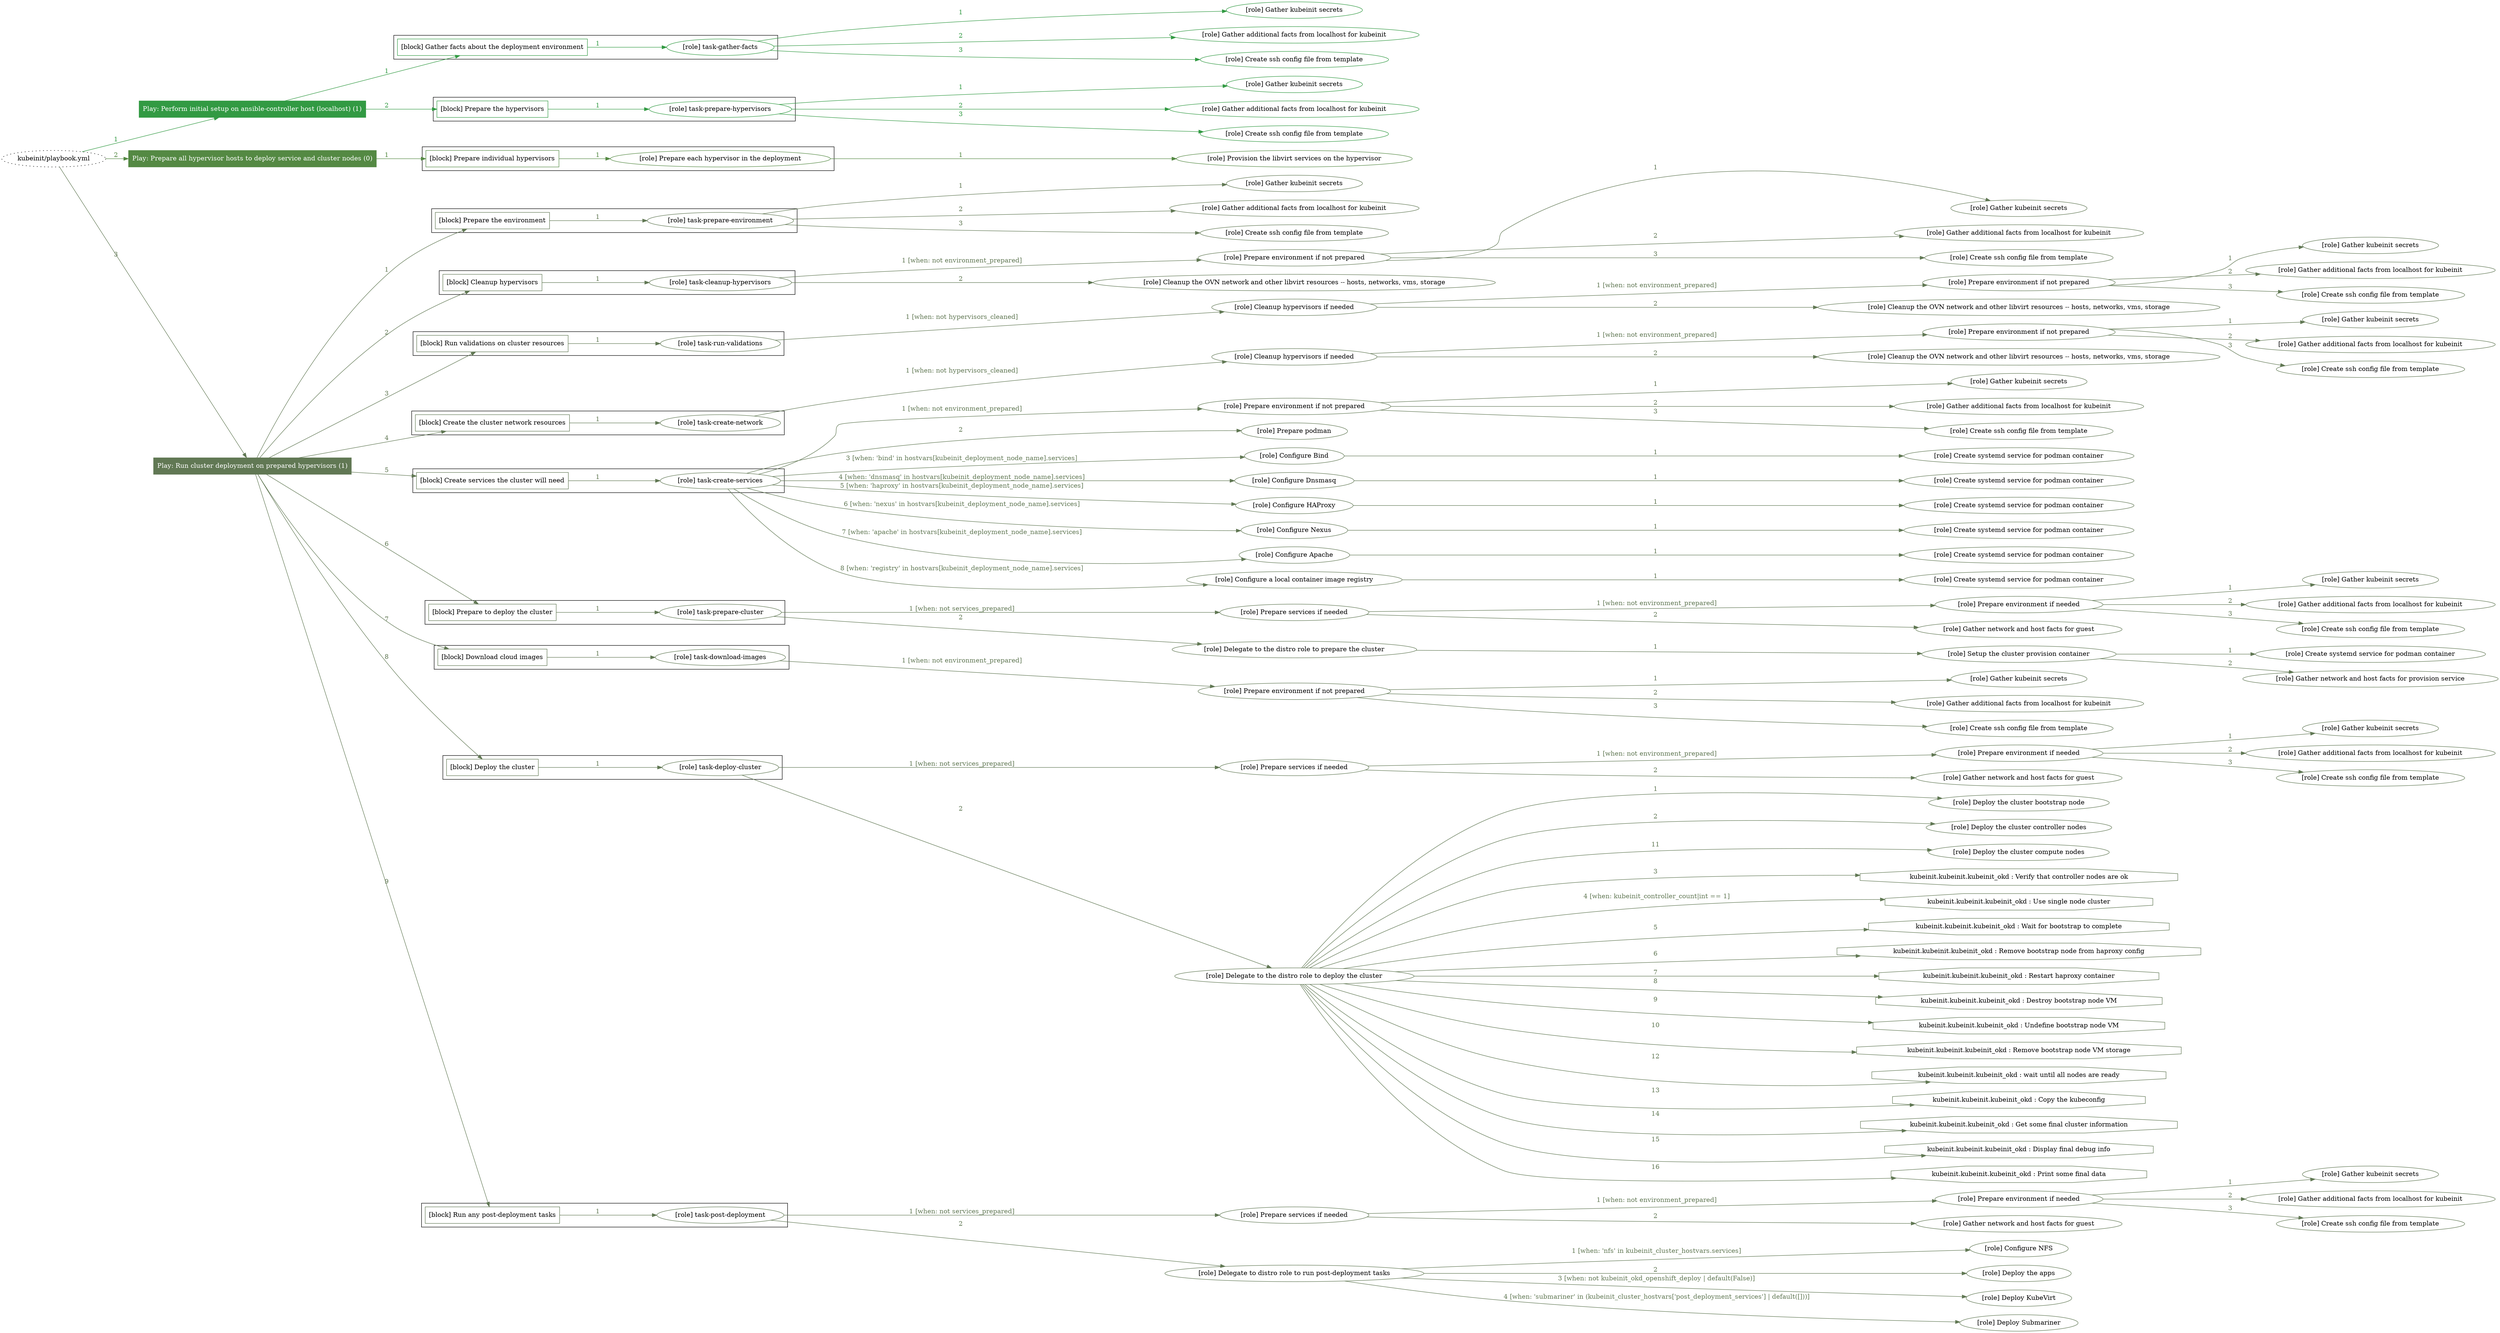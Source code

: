digraph {
	graph [concentrate=true ordering=in rankdir=LR ratio=fill]
	edge [esep=5 sep=10]
	"kubeinit/playbook.yml" [URL="/home/runner/work/kubeinit/kubeinit/kubeinit/playbook.yml" id=playbook_1ee41a30 style=dotted]
	play_09ffff6b [label="Play: Perform initial setup on ansible-controller host (localhost) (1)" URL="/home/runner/work/kubeinit/kubeinit/kubeinit/playbook.yml" color="#329a43" fontcolor="#ffffff" id=play_09ffff6b shape=box style=filled tooltip=localhost]
	"kubeinit/playbook.yml" -> play_09ffff6b [label="1 " color="#329a43" fontcolor="#329a43" id=edge_c65e5e56 labeltooltip="1 " tooltip="1 "]
	subgraph "Gather kubeinit secrets" {
		role_b98dea59 [label="[role] Gather kubeinit secrets" URL="/home/runner/.ansible/collections/ansible_collections/kubeinit/kubeinit/roles/kubeinit_prepare/tasks/gather_kubeinit_facts.yml" color="#329a43" id=role_b98dea59 tooltip="Gather kubeinit secrets"]
	}
	subgraph "Gather additional facts from localhost for kubeinit" {
		role_6eb9ef39 [label="[role] Gather additional facts from localhost for kubeinit" URL="/home/runner/.ansible/collections/ansible_collections/kubeinit/kubeinit/roles/kubeinit_prepare/tasks/gather_kubeinit_facts.yml" color="#329a43" id=role_6eb9ef39 tooltip="Gather additional facts from localhost for kubeinit"]
	}
	subgraph "Create ssh config file from template" {
		role_2e386a4d [label="[role] Create ssh config file from template" URL="/home/runner/.ansible/collections/ansible_collections/kubeinit/kubeinit/roles/kubeinit_prepare/tasks/gather_kubeinit_facts.yml" color="#329a43" id=role_2e386a4d tooltip="Create ssh config file from template"]
	}
	subgraph "task-gather-facts" {
		role_94c420d4 [label="[role] task-gather-facts" URL="/home/runner/work/kubeinit/kubeinit/kubeinit/playbook.yml" color="#329a43" id=role_94c420d4 tooltip="task-gather-facts"]
		role_94c420d4 -> role_b98dea59 [label="1 " color="#329a43" fontcolor="#329a43" id=edge_fa8476f7 labeltooltip="1 " tooltip="1 "]
		role_94c420d4 -> role_6eb9ef39 [label="2 " color="#329a43" fontcolor="#329a43" id=edge_d886b658 labeltooltip="2 " tooltip="2 "]
		role_94c420d4 -> role_2e386a4d [label="3 " color="#329a43" fontcolor="#329a43" id=edge_b6933013 labeltooltip="3 " tooltip="3 "]
	}
	subgraph "Gather kubeinit secrets" {
		role_f395d95a [label="[role] Gather kubeinit secrets" URL="/home/runner/.ansible/collections/ansible_collections/kubeinit/kubeinit/roles/kubeinit_prepare/tasks/gather_kubeinit_facts.yml" color="#329a43" id=role_f395d95a tooltip="Gather kubeinit secrets"]
	}
	subgraph "Gather additional facts from localhost for kubeinit" {
		role_35a4af84 [label="[role] Gather additional facts from localhost for kubeinit" URL="/home/runner/.ansible/collections/ansible_collections/kubeinit/kubeinit/roles/kubeinit_prepare/tasks/gather_kubeinit_facts.yml" color="#329a43" id=role_35a4af84 tooltip="Gather additional facts from localhost for kubeinit"]
	}
	subgraph "Create ssh config file from template" {
		role_a47b6973 [label="[role] Create ssh config file from template" URL="/home/runner/.ansible/collections/ansible_collections/kubeinit/kubeinit/roles/kubeinit_prepare/tasks/gather_kubeinit_facts.yml" color="#329a43" id=role_a47b6973 tooltip="Create ssh config file from template"]
	}
	subgraph "task-prepare-hypervisors" {
		role_a2dca864 [label="[role] task-prepare-hypervisors" URL="/home/runner/work/kubeinit/kubeinit/kubeinit/playbook.yml" color="#329a43" id=role_a2dca864 tooltip="task-prepare-hypervisors"]
		role_a2dca864 -> role_f395d95a [label="1 " color="#329a43" fontcolor="#329a43" id=edge_e33a9fde labeltooltip="1 " tooltip="1 "]
		role_a2dca864 -> role_35a4af84 [label="2 " color="#329a43" fontcolor="#329a43" id=edge_27780495 labeltooltip="2 " tooltip="2 "]
		role_a2dca864 -> role_a47b6973 [label="3 " color="#329a43" fontcolor="#329a43" id=edge_6e9deb89 labeltooltip="3 " tooltip="3 "]
	}
	subgraph "Play: Perform initial setup on ansible-controller host (localhost) (1)" {
		play_09ffff6b -> block_6c66433d [label=1 color="#329a43" fontcolor="#329a43" id=edge_31f72116 labeltooltip=1 tooltip=1]
		subgraph cluster_block_6c66433d {
			block_6c66433d [label="[block] Gather facts about the deployment environment" URL="/home/runner/work/kubeinit/kubeinit/kubeinit/playbook.yml" color="#329a43" id=block_6c66433d labeltooltip="Gather facts about the deployment environment" shape=box tooltip="Gather facts about the deployment environment"]
			block_6c66433d -> role_94c420d4 [label="1 " color="#329a43" fontcolor="#329a43" id=edge_1611727b labeltooltip="1 " tooltip="1 "]
		}
		play_09ffff6b -> block_f9398505 [label=2 color="#329a43" fontcolor="#329a43" id=edge_029b2dab labeltooltip=2 tooltip=2]
		subgraph cluster_block_f9398505 {
			block_f9398505 [label="[block] Prepare the hypervisors" URL="/home/runner/work/kubeinit/kubeinit/kubeinit/playbook.yml" color="#329a43" id=block_f9398505 labeltooltip="Prepare the hypervisors" shape=box tooltip="Prepare the hypervisors"]
			block_f9398505 -> role_a2dca864 [label="1 " color="#329a43" fontcolor="#329a43" id=edge_6dafe25c labeltooltip="1 " tooltip="1 "]
		}
	}
	play_0dc43531 [label="Play: Prepare all hypervisor hosts to deploy service and cluster nodes (0)" URL="/home/runner/work/kubeinit/kubeinit/kubeinit/playbook.yml" color="#548943" fontcolor="#ffffff" id=play_0dc43531 shape=box style=filled tooltip="Play: Prepare all hypervisor hosts to deploy service and cluster nodes (0)"]
	"kubeinit/playbook.yml" -> play_0dc43531 [label="2 " color="#548943" fontcolor="#548943" id=edge_9387f8bf labeltooltip="2 " tooltip="2 "]
	subgraph "Provision the libvirt services on the hypervisor" {
		role_b475882d [label="[role] Provision the libvirt services on the hypervisor" URL="/home/runner/.ansible/collections/ansible_collections/kubeinit/kubeinit/roles/kubeinit_prepare/tasks/prepare_hypervisor.yml" color="#548943" id=role_b475882d tooltip="Provision the libvirt services on the hypervisor"]
	}
	subgraph "Prepare each hypervisor in the deployment" {
		role_53009054 [label="[role] Prepare each hypervisor in the deployment" URL="/home/runner/work/kubeinit/kubeinit/kubeinit/playbook.yml" color="#548943" id=role_53009054 tooltip="Prepare each hypervisor in the deployment"]
		role_53009054 -> role_b475882d [label="1 " color="#548943" fontcolor="#548943" id=edge_7b8f593a labeltooltip="1 " tooltip="1 "]
	}
	subgraph "Play: Prepare all hypervisor hosts to deploy service and cluster nodes (0)" {
		play_0dc43531 -> block_d960e05f [label=1 color="#548943" fontcolor="#548943" id=edge_c2e926d5 labeltooltip=1 tooltip=1]
		subgraph cluster_block_d960e05f {
			block_d960e05f [label="[block] Prepare individual hypervisors" URL="/home/runner/work/kubeinit/kubeinit/kubeinit/playbook.yml" color="#548943" id=block_d960e05f labeltooltip="Prepare individual hypervisors" shape=box tooltip="Prepare individual hypervisors"]
			block_d960e05f -> role_53009054 [label="1 " color="#548943" fontcolor="#548943" id=edge_c6612861 labeltooltip="1 " tooltip="1 "]
		}
	}
	play_15681624 [label="Play: Run cluster deployment on prepared hypervisors (1)" URL="/home/runner/work/kubeinit/kubeinit/kubeinit/playbook.yml" color="#617854" fontcolor="#ffffff" id=play_15681624 shape=box style=filled tooltip=localhost]
	"kubeinit/playbook.yml" -> play_15681624 [label="3 " color="#617854" fontcolor="#617854" id=edge_7262753a labeltooltip="3 " tooltip="3 "]
	subgraph "Gather kubeinit secrets" {
		role_b565a3eb [label="[role] Gather kubeinit secrets" URL="/home/runner/.ansible/collections/ansible_collections/kubeinit/kubeinit/roles/kubeinit_prepare/tasks/gather_kubeinit_facts.yml" color="#617854" id=role_b565a3eb tooltip="Gather kubeinit secrets"]
	}
	subgraph "Gather additional facts from localhost for kubeinit" {
		role_bedb233c [label="[role] Gather additional facts from localhost for kubeinit" URL="/home/runner/.ansible/collections/ansible_collections/kubeinit/kubeinit/roles/kubeinit_prepare/tasks/gather_kubeinit_facts.yml" color="#617854" id=role_bedb233c tooltip="Gather additional facts from localhost for kubeinit"]
	}
	subgraph "Create ssh config file from template" {
		role_fd58a5db [label="[role] Create ssh config file from template" URL="/home/runner/.ansible/collections/ansible_collections/kubeinit/kubeinit/roles/kubeinit_prepare/tasks/gather_kubeinit_facts.yml" color="#617854" id=role_fd58a5db tooltip="Create ssh config file from template"]
	}
	subgraph "task-prepare-environment" {
		role_39f4cd2a [label="[role] task-prepare-environment" URL="/home/runner/work/kubeinit/kubeinit/kubeinit/playbook.yml" color="#617854" id=role_39f4cd2a tooltip="task-prepare-environment"]
		role_39f4cd2a -> role_b565a3eb [label="1 " color="#617854" fontcolor="#617854" id=edge_8b78d9aa labeltooltip="1 " tooltip="1 "]
		role_39f4cd2a -> role_bedb233c [label="2 " color="#617854" fontcolor="#617854" id=edge_5448f849 labeltooltip="2 " tooltip="2 "]
		role_39f4cd2a -> role_fd58a5db [label="3 " color="#617854" fontcolor="#617854" id=edge_c0af903a labeltooltip="3 " tooltip="3 "]
	}
	subgraph "Gather kubeinit secrets" {
		role_2628bd97 [label="[role] Gather kubeinit secrets" URL="/home/runner/.ansible/collections/ansible_collections/kubeinit/kubeinit/roles/kubeinit_prepare/tasks/gather_kubeinit_facts.yml" color="#617854" id=role_2628bd97 tooltip="Gather kubeinit secrets"]
	}
	subgraph "Gather additional facts from localhost for kubeinit" {
		role_7be7939e [label="[role] Gather additional facts from localhost for kubeinit" URL="/home/runner/.ansible/collections/ansible_collections/kubeinit/kubeinit/roles/kubeinit_prepare/tasks/gather_kubeinit_facts.yml" color="#617854" id=role_7be7939e tooltip="Gather additional facts from localhost for kubeinit"]
	}
	subgraph "Create ssh config file from template" {
		role_b493b15e [label="[role] Create ssh config file from template" URL="/home/runner/.ansible/collections/ansible_collections/kubeinit/kubeinit/roles/kubeinit_prepare/tasks/gather_kubeinit_facts.yml" color="#617854" id=role_b493b15e tooltip="Create ssh config file from template"]
	}
	subgraph "Prepare environment if not prepared" {
		role_72e79624 [label="[role] Prepare environment if not prepared" URL="/home/runner/.ansible/collections/ansible_collections/kubeinit/kubeinit/roles/kubeinit_prepare/tasks/cleanup_hypervisors.yml" color="#617854" id=role_72e79624 tooltip="Prepare environment if not prepared"]
		role_72e79624 -> role_2628bd97 [label="1 " color="#617854" fontcolor="#617854" id=edge_5762f76b labeltooltip="1 " tooltip="1 "]
		role_72e79624 -> role_7be7939e [label="2 " color="#617854" fontcolor="#617854" id=edge_5040fc95 labeltooltip="2 " tooltip="2 "]
		role_72e79624 -> role_b493b15e [label="3 " color="#617854" fontcolor="#617854" id=edge_85c96ac9 labeltooltip="3 " tooltip="3 "]
	}
	subgraph "Cleanup the OVN network and other libvirt resources -- hosts, networks, vms, storage" {
		role_3cc8b870 [label="[role] Cleanup the OVN network and other libvirt resources -- hosts, networks, vms, storage" URL="/home/runner/.ansible/collections/ansible_collections/kubeinit/kubeinit/roles/kubeinit_prepare/tasks/cleanup_hypervisors.yml" color="#617854" id=role_3cc8b870 tooltip="Cleanup the OVN network and other libvirt resources -- hosts, networks, vms, storage"]
	}
	subgraph "task-cleanup-hypervisors" {
		role_7011cd99 [label="[role] task-cleanup-hypervisors" URL="/home/runner/work/kubeinit/kubeinit/kubeinit/playbook.yml" color="#617854" id=role_7011cd99 tooltip="task-cleanup-hypervisors"]
		role_7011cd99 -> role_72e79624 [label="1 [when: not environment_prepared]" color="#617854" fontcolor="#617854" id=edge_6aaa0f3a labeltooltip="1 [when: not environment_prepared]" tooltip="1 [when: not environment_prepared]"]
		role_7011cd99 -> role_3cc8b870 [label="2 " color="#617854" fontcolor="#617854" id=edge_ea4e2894 labeltooltip="2 " tooltip="2 "]
	}
	subgraph "Gather kubeinit secrets" {
		role_ba30078d [label="[role] Gather kubeinit secrets" URL="/home/runner/.ansible/collections/ansible_collections/kubeinit/kubeinit/roles/kubeinit_prepare/tasks/gather_kubeinit_facts.yml" color="#617854" id=role_ba30078d tooltip="Gather kubeinit secrets"]
	}
	subgraph "Gather additional facts from localhost for kubeinit" {
		role_e89433d7 [label="[role] Gather additional facts from localhost for kubeinit" URL="/home/runner/.ansible/collections/ansible_collections/kubeinit/kubeinit/roles/kubeinit_prepare/tasks/gather_kubeinit_facts.yml" color="#617854" id=role_e89433d7 tooltip="Gather additional facts from localhost for kubeinit"]
	}
	subgraph "Create ssh config file from template" {
		role_33395572 [label="[role] Create ssh config file from template" URL="/home/runner/.ansible/collections/ansible_collections/kubeinit/kubeinit/roles/kubeinit_prepare/tasks/gather_kubeinit_facts.yml" color="#617854" id=role_33395572 tooltip="Create ssh config file from template"]
	}
	subgraph "Prepare environment if not prepared" {
		role_f2fe63c6 [label="[role] Prepare environment if not prepared" URL="/home/runner/.ansible/collections/ansible_collections/kubeinit/kubeinit/roles/kubeinit_prepare/tasks/cleanup_hypervisors.yml" color="#617854" id=role_f2fe63c6 tooltip="Prepare environment if not prepared"]
		role_f2fe63c6 -> role_ba30078d [label="1 " color="#617854" fontcolor="#617854" id=edge_56b871f8 labeltooltip="1 " tooltip="1 "]
		role_f2fe63c6 -> role_e89433d7 [label="2 " color="#617854" fontcolor="#617854" id=edge_6ec60cb4 labeltooltip="2 " tooltip="2 "]
		role_f2fe63c6 -> role_33395572 [label="3 " color="#617854" fontcolor="#617854" id=edge_76cdacd3 labeltooltip="3 " tooltip="3 "]
	}
	subgraph "Cleanup the OVN network and other libvirt resources -- hosts, networks, vms, storage" {
		role_47b40b43 [label="[role] Cleanup the OVN network and other libvirt resources -- hosts, networks, vms, storage" URL="/home/runner/.ansible/collections/ansible_collections/kubeinit/kubeinit/roles/kubeinit_prepare/tasks/cleanup_hypervisors.yml" color="#617854" id=role_47b40b43 tooltip="Cleanup the OVN network and other libvirt resources -- hosts, networks, vms, storage"]
	}
	subgraph "Cleanup hypervisors if needed" {
		role_4bfb210c [label="[role] Cleanup hypervisors if needed" URL="/home/runner/.ansible/collections/ansible_collections/kubeinit/kubeinit/roles/kubeinit_validations/tasks/main.yml" color="#617854" id=role_4bfb210c tooltip="Cleanup hypervisors if needed"]
		role_4bfb210c -> role_f2fe63c6 [label="1 [when: not environment_prepared]" color="#617854" fontcolor="#617854" id=edge_5adbca09 labeltooltip="1 [when: not environment_prepared]" tooltip="1 [when: not environment_prepared]"]
		role_4bfb210c -> role_47b40b43 [label="2 " color="#617854" fontcolor="#617854" id=edge_138ec1ae labeltooltip="2 " tooltip="2 "]
	}
	subgraph "task-run-validations" {
		role_01cd3712 [label="[role] task-run-validations" URL="/home/runner/work/kubeinit/kubeinit/kubeinit/playbook.yml" color="#617854" id=role_01cd3712 tooltip="task-run-validations"]
		role_01cd3712 -> role_4bfb210c [label="1 [when: not hypervisors_cleaned]" color="#617854" fontcolor="#617854" id=edge_70a5760b labeltooltip="1 [when: not hypervisors_cleaned]" tooltip="1 [when: not hypervisors_cleaned]"]
	}
	subgraph "Gather kubeinit secrets" {
		role_c3dea6e1 [label="[role] Gather kubeinit secrets" URL="/home/runner/.ansible/collections/ansible_collections/kubeinit/kubeinit/roles/kubeinit_prepare/tasks/gather_kubeinit_facts.yml" color="#617854" id=role_c3dea6e1 tooltip="Gather kubeinit secrets"]
	}
	subgraph "Gather additional facts from localhost for kubeinit" {
		role_1f035639 [label="[role] Gather additional facts from localhost for kubeinit" URL="/home/runner/.ansible/collections/ansible_collections/kubeinit/kubeinit/roles/kubeinit_prepare/tasks/gather_kubeinit_facts.yml" color="#617854" id=role_1f035639 tooltip="Gather additional facts from localhost for kubeinit"]
	}
	subgraph "Create ssh config file from template" {
		role_134b3c24 [label="[role] Create ssh config file from template" URL="/home/runner/.ansible/collections/ansible_collections/kubeinit/kubeinit/roles/kubeinit_prepare/tasks/gather_kubeinit_facts.yml" color="#617854" id=role_134b3c24 tooltip="Create ssh config file from template"]
	}
	subgraph "Prepare environment if not prepared" {
		role_ef3e56b4 [label="[role] Prepare environment if not prepared" URL="/home/runner/.ansible/collections/ansible_collections/kubeinit/kubeinit/roles/kubeinit_prepare/tasks/cleanup_hypervisors.yml" color="#617854" id=role_ef3e56b4 tooltip="Prepare environment if not prepared"]
		role_ef3e56b4 -> role_c3dea6e1 [label="1 " color="#617854" fontcolor="#617854" id=edge_ca7d29ef labeltooltip="1 " tooltip="1 "]
		role_ef3e56b4 -> role_1f035639 [label="2 " color="#617854" fontcolor="#617854" id=edge_c3193408 labeltooltip="2 " tooltip="2 "]
		role_ef3e56b4 -> role_134b3c24 [label="3 " color="#617854" fontcolor="#617854" id=edge_c1658f87 labeltooltip="3 " tooltip="3 "]
	}
	subgraph "Cleanup the OVN network and other libvirt resources -- hosts, networks, vms, storage" {
		role_04667958 [label="[role] Cleanup the OVN network and other libvirt resources -- hosts, networks, vms, storage" URL="/home/runner/.ansible/collections/ansible_collections/kubeinit/kubeinit/roles/kubeinit_prepare/tasks/cleanup_hypervisors.yml" color="#617854" id=role_04667958 tooltip="Cleanup the OVN network and other libvirt resources -- hosts, networks, vms, storage"]
	}
	subgraph "Cleanup hypervisors if needed" {
		role_e0397929 [label="[role] Cleanup hypervisors if needed" URL="/home/runner/.ansible/collections/ansible_collections/kubeinit/kubeinit/roles/kubeinit_libvirt/tasks/create_network.yml" color="#617854" id=role_e0397929 tooltip="Cleanup hypervisors if needed"]
		role_e0397929 -> role_ef3e56b4 [label="1 [when: not environment_prepared]" color="#617854" fontcolor="#617854" id=edge_2c198412 labeltooltip="1 [when: not environment_prepared]" tooltip="1 [when: not environment_prepared]"]
		role_e0397929 -> role_04667958 [label="2 " color="#617854" fontcolor="#617854" id=edge_e1d5a655 labeltooltip="2 " tooltip="2 "]
	}
	subgraph "task-create-network" {
		role_e799a266 [label="[role] task-create-network" URL="/home/runner/work/kubeinit/kubeinit/kubeinit/playbook.yml" color="#617854" id=role_e799a266 tooltip="task-create-network"]
		role_e799a266 -> role_e0397929 [label="1 [when: not hypervisors_cleaned]" color="#617854" fontcolor="#617854" id=edge_90b6bd29 labeltooltip="1 [when: not hypervisors_cleaned]" tooltip="1 [when: not hypervisors_cleaned]"]
	}
	subgraph "Gather kubeinit secrets" {
		role_0bb9f3cc [label="[role] Gather kubeinit secrets" URL="/home/runner/.ansible/collections/ansible_collections/kubeinit/kubeinit/roles/kubeinit_prepare/tasks/gather_kubeinit_facts.yml" color="#617854" id=role_0bb9f3cc tooltip="Gather kubeinit secrets"]
	}
	subgraph "Gather additional facts from localhost for kubeinit" {
		role_654c2451 [label="[role] Gather additional facts from localhost for kubeinit" URL="/home/runner/.ansible/collections/ansible_collections/kubeinit/kubeinit/roles/kubeinit_prepare/tasks/gather_kubeinit_facts.yml" color="#617854" id=role_654c2451 tooltip="Gather additional facts from localhost for kubeinit"]
	}
	subgraph "Create ssh config file from template" {
		role_3b4e167b [label="[role] Create ssh config file from template" URL="/home/runner/.ansible/collections/ansible_collections/kubeinit/kubeinit/roles/kubeinit_prepare/tasks/gather_kubeinit_facts.yml" color="#617854" id=role_3b4e167b tooltip="Create ssh config file from template"]
	}
	subgraph "Prepare environment if not prepared" {
		role_52fa4aab [label="[role] Prepare environment if not prepared" URL="/home/runner/.ansible/collections/ansible_collections/kubeinit/kubeinit/roles/kubeinit_services/tasks/main.yml" color="#617854" id=role_52fa4aab tooltip="Prepare environment if not prepared"]
		role_52fa4aab -> role_0bb9f3cc [label="1 " color="#617854" fontcolor="#617854" id=edge_7915c9cf labeltooltip="1 " tooltip="1 "]
		role_52fa4aab -> role_654c2451 [label="2 " color="#617854" fontcolor="#617854" id=edge_2d5df83d labeltooltip="2 " tooltip="2 "]
		role_52fa4aab -> role_3b4e167b [label="3 " color="#617854" fontcolor="#617854" id=edge_c293e8ee labeltooltip="3 " tooltip="3 "]
	}
	subgraph "Prepare podman" {
		role_f2d69375 [label="[role] Prepare podman" URL="/home/runner/.ansible/collections/ansible_collections/kubeinit/kubeinit/roles/kubeinit_services/tasks/00_create_service_pod.yml" color="#617854" id=role_f2d69375 tooltip="Prepare podman"]
	}
	subgraph "Create systemd service for podman container" {
		role_b12a22cc [label="[role] Create systemd service for podman container" URL="/home/runner/.ansible/collections/ansible_collections/kubeinit/kubeinit/roles/kubeinit_bind/tasks/main.yml" color="#617854" id=role_b12a22cc tooltip="Create systemd service for podman container"]
	}
	subgraph "Configure Bind" {
		role_75270e22 [label="[role] Configure Bind" URL="/home/runner/.ansible/collections/ansible_collections/kubeinit/kubeinit/roles/kubeinit_services/tasks/start_services_containers.yml" color="#617854" id=role_75270e22 tooltip="Configure Bind"]
		role_75270e22 -> role_b12a22cc [label="1 " color="#617854" fontcolor="#617854" id=edge_09cdfde7 labeltooltip="1 " tooltip="1 "]
	}
	subgraph "Create systemd service for podman container" {
		role_9c29e210 [label="[role] Create systemd service for podman container" URL="/home/runner/.ansible/collections/ansible_collections/kubeinit/kubeinit/roles/kubeinit_dnsmasq/tasks/main.yml" color="#617854" id=role_9c29e210 tooltip="Create systemd service for podman container"]
	}
	subgraph "Configure Dnsmasq" {
		role_ade01f54 [label="[role] Configure Dnsmasq" URL="/home/runner/.ansible/collections/ansible_collections/kubeinit/kubeinit/roles/kubeinit_services/tasks/start_services_containers.yml" color="#617854" id=role_ade01f54 tooltip="Configure Dnsmasq"]
		role_ade01f54 -> role_9c29e210 [label="1 " color="#617854" fontcolor="#617854" id=edge_c70d05db labeltooltip="1 " tooltip="1 "]
	}
	subgraph "Create systemd service for podman container" {
		role_581c9c71 [label="[role] Create systemd service for podman container" URL="/home/runner/.ansible/collections/ansible_collections/kubeinit/kubeinit/roles/kubeinit_haproxy/tasks/main.yml" color="#617854" id=role_581c9c71 tooltip="Create systemd service for podman container"]
	}
	subgraph "Configure HAProxy" {
		role_39f16c3a [label="[role] Configure HAProxy" URL="/home/runner/.ansible/collections/ansible_collections/kubeinit/kubeinit/roles/kubeinit_services/tasks/start_services_containers.yml" color="#617854" id=role_39f16c3a tooltip="Configure HAProxy"]
		role_39f16c3a -> role_581c9c71 [label="1 " color="#617854" fontcolor="#617854" id=edge_68832f01 labeltooltip="1 " tooltip="1 "]
	}
	subgraph "Create systemd service for podman container" {
		role_a67cfeca [label="[role] Create systemd service for podman container" URL="/home/runner/.ansible/collections/ansible_collections/kubeinit/kubeinit/roles/kubeinit_nexus/tasks/main.yml" color="#617854" id=role_a67cfeca tooltip="Create systemd service for podman container"]
	}
	subgraph "Configure Nexus" {
		role_bd0b69b2 [label="[role] Configure Nexus" URL="/home/runner/.ansible/collections/ansible_collections/kubeinit/kubeinit/roles/kubeinit_services/tasks/start_services_containers.yml" color="#617854" id=role_bd0b69b2 tooltip="Configure Nexus"]
		role_bd0b69b2 -> role_a67cfeca [label="1 " color="#617854" fontcolor="#617854" id=edge_e6d21cdd labeltooltip="1 " tooltip="1 "]
	}
	subgraph "Create systemd service for podman container" {
		role_3299d840 [label="[role] Create systemd service for podman container" URL="/home/runner/.ansible/collections/ansible_collections/kubeinit/kubeinit/roles/kubeinit_apache/tasks/main.yml" color="#617854" id=role_3299d840 tooltip="Create systemd service for podman container"]
	}
	subgraph "Configure Apache" {
		role_71247bd3 [label="[role] Configure Apache" URL="/home/runner/.ansible/collections/ansible_collections/kubeinit/kubeinit/roles/kubeinit_services/tasks/start_services_containers.yml" color="#617854" id=role_71247bd3 tooltip="Configure Apache"]
		role_71247bd3 -> role_3299d840 [label="1 " color="#617854" fontcolor="#617854" id=edge_a79edb68 labeltooltip="1 " tooltip="1 "]
	}
	subgraph "Create systemd service for podman container" {
		role_bb52e950 [label="[role] Create systemd service for podman container" URL="/home/runner/.ansible/collections/ansible_collections/kubeinit/kubeinit/roles/kubeinit_registry/tasks/main.yml" color="#617854" id=role_bb52e950 tooltip="Create systemd service for podman container"]
	}
	subgraph "Configure a local container image registry" {
		role_a97b856c [label="[role] Configure a local container image registry" URL="/home/runner/.ansible/collections/ansible_collections/kubeinit/kubeinit/roles/kubeinit_services/tasks/start_services_containers.yml" color="#617854" id=role_a97b856c tooltip="Configure a local container image registry"]
		role_a97b856c -> role_bb52e950 [label="1 " color="#617854" fontcolor="#617854" id=edge_5f62d832 labeltooltip="1 " tooltip="1 "]
	}
	subgraph "task-create-services" {
		role_f13c72e7 [label="[role] task-create-services" URL="/home/runner/work/kubeinit/kubeinit/kubeinit/playbook.yml" color="#617854" id=role_f13c72e7 tooltip="task-create-services"]
		role_f13c72e7 -> role_52fa4aab [label="1 [when: not environment_prepared]" color="#617854" fontcolor="#617854" id=edge_a0f1fee9 labeltooltip="1 [when: not environment_prepared]" tooltip="1 [when: not environment_prepared]"]
		role_f13c72e7 -> role_f2d69375 [label="2 " color="#617854" fontcolor="#617854" id=edge_f880d70d labeltooltip="2 " tooltip="2 "]
		role_f13c72e7 -> role_75270e22 [label="3 [when: 'bind' in hostvars[kubeinit_deployment_node_name].services]" color="#617854" fontcolor="#617854" id=edge_b5e425b1 labeltooltip="3 [when: 'bind' in hostvars[kubeinit_deployment_node_name].services]" tooltip="3 [when: 'bind' in hostvars[kubeinit_deployment_node_name].services]"]
		role_f13c72e7 -> role_ade01f54 [label="4 [when: 'dnsmasq' in hostvars[kubeinit_deployment_node_name].services]" color="#617854" fontcolor="#617854" id=edge_ef3a637a labeltooltip="4 [when: 'dnsmasq' in hostvars[kubeinit_deployment_node_name].services]" tooltip="4 [when: 'dnsmasq' in hostvars[kubeinit_deployment_node_name].services]"]
		role_f13c72e7 -> role_39f16c3a [label="5 [when: 'haproxy' in hostvars[kubeinit_deployment_node_name].services]" color="#617854" fontcolor="#617854" id=edge_38aaa6df labeltooltip="5 [when: 'haproxy' in hostvars[kubeinit_deployment_node_name].services]" tooltip="5 [when: 'haproxy' in hostvars[kubeinit_deployment_node_name].services]"]
		role_f13c72e7 -> role_bd0b69b2 [label="6 [when: 'nexus' in hostvars[kubeinit_deployment_node_name].services]" color="#617854" fontcolor="#617854" id=edge_ebd8bed3 labeltooltip="6 [when: 'nexus' in hostvars[kubeinit_deployment_node_name].services]" tooltip="6 [when: 'nexus' in hostvars[kubeinit_deployment_node_name].services]"]
		role_f13c72e7 -> role_71247bd3 [label="7 [when: 'apache' in hostvars[kubeinit_deployment_node_name].services]" color="#617854" fontcolor="#617854" id=edge_2da829db labeltooltip="7 [when: 'apache' in hostvars[kubeinit_deployment_node_name].services]" tooltip="7 [when: 'apache' in hostvars[kubeinit_deployment_node_name].services]"]
		role_f13c72e7 -> role_a97b856c [label="8 [when: 'registry' in hostvars[kubeinit_deployment_node_name].services]" color="#617854" fontcolor="#617854" id=edge_362b9d25 labeltooltip="8 [when: 'registry' in hostvars[kubeinit_deployment_node_name].services]" tooltip="8 [when: 'registry' in hostvars[kubeinit_deployment_node_name].services]"]
	}
	subgraph "Gather kubeinit secrets" {
		role_3b5515fc [label="[role] Gather kubeinit secrets" URL="/home/runner/.ansible/collections/ansible_collections/kubeinit/kubeinit/roles/kubeinit_prepare/tasks/gather_kubeinit_facts.yml" color="#617854" id=role_3b5515fc tooltip="Gather kubeinit secrets"]
	}
	subgraph "Gather additional facts from localhost for kubeinit" {
		role_a516b329 [label="[role] Gather additional facts from localhost for kubeinit" URL="/home/runner/.ansible/collections/ansible_collections/kubeinit/kubeinit/roles/kubeinit_prepare/tasks/gather_kubeinit_facts.yml" color="#617854" id=role_a516b329 tooltip="Gather additional facts from localhost for kubeinit"]
	}
	subgraph "Create ssh config file from template" {
		role_28ab56bf [label="[role] Create ssh config file from template" URL="/home/runner/.ansible/collections/ansible_collections/kubeinit/kubeinit/roles/kubeinit_prepare/tasks/gather_kubeinit_facts.yml" color="#617854" id=role_28ab56bf tooltip="Create ssh config file from template"]
	}
	subgraph "Prepare environment if needed" {
		role_27be442e [label="[role] Prepare environment if needed" URL="/home/runner/.ansible/collections/ansible_collections/kubeinit/kubeinit/roles/kubeinit_services/tasks/prepare_services.yml" color="#617854" id=role_27be442e tooltip="Prepare environment if needed"]
		role_27be442e -> role_3b5515fc [label="1 " color="#617854" fontcolor="#617854" id=edge_9b4ea916 labeltooltip="1 " tooltip="1 "]
		role_27be442e -> role_a516b329 [label="2 " color="#617854" fontcolor="#617854" id=edge_90c60c05 labeltooltip="2 " tooltip="2 "]
		role_27be442e -> role_28ab56bf [label="3 " color="#617854" fontcolor="#617854" id=edge_951c666a labeltooltip="3 " tooltip="3 "]
	}
	subgraph "Gather network and host facts for guest" {
		role_993a2394 [label="[role] Gather network and host facts for guest" URL="/home/runner/.ansible/collections/ansible_collections/kubeinit/kubeinit/roles/kubeinit_services/tasks/prepare_services.yml" color="#617854" id=role_993a2394 tooltip="Gather network and host facts for guest"]
	}
	subgraph "Prepare services if needed" {
		role_488d1b76 [label="[role] Prepare services if needed" URL="/home/runner/.ansible/collections/ansible_collections/kubeinit/kubeinit/roles/kubeinit_prepare/tasks/prepare_cluster.yml" color="#617854" id=role_488d1b76 tooltip="Prepare services if needed"]
		role_488d1b76 -> role_27be442e [label="1 [when: not environment_prepared]" color="#617854" fontcolor="#617854" id=edge_4b37ca8f labeltooltip="1 [when: not environment_prepared]" tooltip="1 [when: not environment_prepared]"]
		role_488d1b76 -> role_993a2394 [label="2 " color="#617854" fontcolor="#617854" id=edge_a5f9a17b labeltooltip="2 " tooltip="2 "]
	}
	subgraph "Create systemd service for podman container" {
		role_069639cd [label="[role] Create systemd service for podman container" URL="/home/runner/.ansible/collections/ansible_collections/kubeinit/kubeinit/roles/kubeinit_services/tasks/create_provision_container.yml" color="#617854" id=role_069639cd tooltip="Create systemd service for podman container"]
	}
	subgraph "Gather network and host facts for provision service" {
		role_4555c3b1 [label="[role] Gather network and host facts for provision service" URL="/home/runner/.ansible/collections/ansible_collections/kubeinit/kubeinit/roles/kubeinit_services/tasks/create_provision_container.yml" color="#617854" id=role_4555c3b1 tooltip="Gather network and host facts for provision service"]
	}
	subgraph "Setup the cluster provision container" {
		role_8ace93a8 [label="[role] Setup the cluster provision container" URL="/home/runner/.ansible/collections/ansible_collections/kubeinit/kubeinit/roles/kubeinit_okd/tasks/prepare_cluster.yml" color="#617854" id=role_8ace93a8 tooltip="Setup the cluster provision container"]
		role_8ace93a8 -> role_069639cd [label="1 " color="#617854" fontcolor="#617854" id=edge_8983ba61 labeltooltip="1 " tooltip="1 "]
		role_8ace93a8 -> role_4555c3b1 [label="2 " color="#617854" fontcolor="#617854" id=edge_22235c19 labeltooltip="2 " tooltip="2 "]
	}
	subgraph "Delegate to the distro role to prepare the cluster" {
		role_297f8bc7 [label="[role] Delegate to the distro role to prepare the cluster" URL="/home/runner/.ansible/collections/ansible_collections/kubeinit/kubeinit/roles/kubeinit_prepare/tasks/prepare_cluster.yml" color="#617854" id=role_297f8bc7 tooltip="Delegate to the distro role to prepare the cluster"]
		role_297f8bc7 -> role_8ace93a8 [label="1 " color="#617854" fontcolor="#617854" id=edge_3142c3c3 labeltooltip="1 " tooltip="1 "]
	}
	subgraph "task-prepare-cluster" {
		role_b77d1503 [label="[role] task-prepare-cluster" URL="/home/runner/work/kubeinit/kubeinit/kubeinit/playbook.yml" color="#617854" id=role_b77d1503 tooltip="task-prepare-cluster"]
		role_b77d1503 -> role_488d1b76 [label="1 [when: not services_prepared]" color="#617854" fontcolor="#617854" id=edge_d498280f labeltooltip="1 [when: not services_prepared]" tooltip="1 [when: not services_prepared]"]
		role_b77d1503 -> role_297f8bc7 [label="2 " color="#617854" fontcolor="#617854" id=edge_a4942324 labeltooltip="2 " tooltip="2 "]
	}
	subgraph "Gather kubeinit secrets" {
		role_7a3f07d4 [label="[role] Gather kubeinit secrets" URL="/home/runner/.ansible/collections/ansible_collections/kubeinit/kubeinit/roles/kubeinit_prepare/tasks/gather_kubeinit_facts.yml" color="#617854" id=role_7a3f07d4 tooltip="Gather kubeinit secrets"]
	}
	subgraph "Gather additional facts from localhost for kubeinit" {
		role_61edce87 [label="[role] Gather additional facts from localhost for kubeinit" URL="/home/runner/.ansible/collections/ansible_collections/kubeinit/kubeinit/roles/kubeinit_prepare/tasks/gather_kubeinit_facts.yml" color="#617854" id=role_61edce87 tooltip="Gather additional facts from localhost for kubeinit"]
	}
	subgraph "Create ssh config file from template" {
		role_a4f4a732 [label="[role] Create ssh config file from template" URL="/home/runner/.ansible/collections/ansible_collections/kubeinit/kubeinit/roles/kubeinit_prepare/tasks/gather_kubeinit_facts.yml" color="#617854" id=role_a4f4a732 tooltip="Create ssh config file from template"]
	}
	subgraph "Prepare environment if not prepared" {
		role_388f190e [label="[role] Prepare environment if not prepared" URL="/home/runner/.ansible/collections/ansible_collections/kubeinit/kubeinit/roles/kubeinit_libvirt/tasks/download_cloud_images.yml" color="#617854" id=role_388f190e tooltip="Prepare environment if not prepared"]
		role_388f190e -> role_7a3f07d4 [label="1 " color="#617854" fontcolor="#617854" id=edge_02a99e70 labeltooltip="1 " tooltip="1 "]
		role_388f190e -> role_61edce87 [label="2 " color="#617854" fontcolor="#617854" id=edge_434f8822 labeltooltip="2 " tooltip="2 "]
		role_388f190e -> role_a4f4a732 [label="3 " color="#617854" fontcolor="#617854" id=edge_2d2f4990 labeltooltip="3 " tooltip="3 "]
	}
	subgraph "task-download-images" {
		role_87242f7a [label="[role] task-download-images" URL="/home/runner/work/kubeinit/kubeinit/kubeinit/playbook.yml" color="#617854" id=role_87242f7a tooltip="task-download-images"]
		role_87242f7a -> role_388f190e [label="1 [when: not environment_prepared]" color="#617854" fontcolor="#617854" id=edge_5e0b6869 labeltooltip="1 [when: not environment_prepared]" tooltip="1 [when: not environment_prepared]"]
	}
	subgraph "Gather kubeinit secrets" {
		role_9ef36af3 [label="[role] Gather kubeinit secrets" URL="/home/runner/.ansible/collections/ansible_collections/kubeinit/kubeinit/roles/kubeinit_prepare/tasks/gather_kubeinit_facts.yml" color="#617854" id=role_9ef36af3 tooltip="Gather kubeinit secrets"]
	}
	subgraph "Gather additional facts from localhost for kubeinit" {
		role_f149cd2b [label="[role] Gather additional facts from localhost for kubeinit" URL="/home/runner/.ansible/collections/ansible_collections/kubeinit/kubeinit/roles/kubeinit_prepare/tasks/gather_kubeinit_facts.yml" color="#617854" id=role_f149cd2b tooltip="Gather additional facts from localhost for kubeinit"]
	}
	subgraph "Create ssh config file from template" {
		role_218ecec4 [label="[role] Create ssh config file from template" URL="/home/runner/.ansible/collections/ansible_collections/kubeinit/kubeinit/roles/kubeinit_prepare/tasks/gather_kubeinit_facts.yml" color="#617854" id=role_218ecec4 tooltip="Create ssh config file from template"]
	}
	subgraph "Prepare environment if needed" {
		role_0eb8d90b [label="[role] Prepare environment if needed" URL="/home/runner/.ansible/collections/ansible_collections/kubeinit/kubeinit/roles/kubeinit_services/tasks/prepare_services.yml" color="#617854" id=role_0eb8d90b tooltip="Prepare environment if needed"]
		role_0eb8d90b -> role_9ef36af3 [label="1 " color="#617854" fontcolor="#617854" id=edge_977b4391 labeltooltip="1 " tooltip="1 "]
		role_0eb8d90b -> role_f149cd2b [label="2 " color="#617854" fontcolor="#617854" id=edge_0bbd5c55 labeltooltip="2 " tooltip="2 "]
		role_0eb8d90b -> role_218ecec4 [label="3 " color="#617854" fontcolor="#617854" id=edge_a4c8ab57 labeltooltip="3 " tooltip="3 "]
	}
	subgraph "Gather network and host facts for guest" {
		role_ef13432c [label="[role] Gather network and host facts for guest" URL="/home/runner/.ansible/collections/ansible_collections/kubeinit/kubeinit/roles/kubeinit_services/tasks/prepare_services.yml" color="#617854" id=role_ef13432c tooltip="Gather network and host facts for guest"]
	}
	subgraph "Prepare services if needed" {
		role_78064369 [label="[role] Prepare services if needed" URL="/home/runner/.ansible/collections/ansible_collections/kubeinit/kubeinit/roles/kubeinit_prepare/tasks/deploy_cluster.yml" color="#617854" id=role_78064369 tooltip="Prepare services if needed"]
		role_78064369 -> role_0eb8d90b [label="1 [when: not environment_prepared]" color="#617854" fontcolor="#617854" id=edge_f5c03a5b labeltooltip="1 [when: not environment_prepared]" tooltip="1 [when: not environment_prepared]"]
		role_78064369 -> role_ef13432c [label="2 " color="#617854" fontcolor="#617854" id=edge_2a83e0bd labeltooltip="2 " tooltip="2 "]
	}
	subgraph "Deploy the cluster bootstrap node" {
		role_8113bbc1 [label="[role] Deploy the cluster bootstrap node" URL="/home/runner/.ansible/collections/ansible_collections/kubeinit/kubeinit/roles/kubeinit_okd/tasks/main.yml" color="#617854" id=role_8113bbc1 tooltip="Deploy the cluster bootstrap node"]
	}
	subgraph "Deploy the cluster controller nodes" {
		role_6dc498c4 [label="[role] Deploy the cluster controller nodes" URL="/home/runner/.ansible/collections/ansible_collections/kubeinit/kubeinit/roles/kubeinit_okd/tasks/main.yml" color="#617854" id=role_6dc498c4 tooltip="Deploy the cluster controller nodes"]
	}
	subgraph "Deploy the cluster compute nodes" {
		role_f41280d1 [label="[role] Deploy the cluster compute nodes" URL="/home/runner/.ansible/collections/ansible_collections/kubeinit/kubeinit/roles/kubeinit_okd/tasks/main.yml" color="#617854" id=role_f41280d1 tooltip="Deploy the cluster compute nodes"]
	}
	subgraph "Delegate to the distro role to deploy the cluster" {
		role_6d33e425 [label="[role] Delegate to the distro role to deploy the cluster" URL="/home/runner/.ansible/collections/ansible_collections/kubeinit/kubeinit/roles/kubeinit_prepare/tasks/deploy_cluster.yml" color="#617854" id=role_6d33e425 tooltip="Delegate to the distro role to deploy the cluster"]
		role_6d33e425 -> role_8113bbc1 [label="1 " color="#617854" fontcolor="#617854" id=edge_ae9ad3d2 labeltooltip="1 " tooltip="1 "]
		role_6d33e425 -> role_6dc498c4 [label="2 " color="#617854" fontcolor="#617854" id=edge_001875f2 labeltooltip="2 " tooltip="2 "]
		task_9c25746a [label="kubeinit.kubeinit.kubeinit_okd : Verify that controller nodes are ok" URL="/home/runner/.ansible/collections/ansible_collections/kubeinit/kubeinit/roles/kubeinit_okd/tasks/main.yml" color="#617854" id=task_9c25746a shape=octagon tooltip="kubeinit.kubeinit.kubeinit_okd : Verify that controller nodes are ok"]
		role_6d33e425 -> task_9c25746a [label="3 " color="#617854" fontcolor="#617854" id=edge_9beb7f3d labeltooltip="3 " tooltip="3 "]
		task_663037f7 [label="kubeinit.kubeinit.kubeinit_okd : Use single node cluster" URL="/home/runner/.ansible/collections/ansible_collections/kubeinit/kubeinit/roles/kubeinit_okd/tasks/main.yml" color="#617854" id=task_663037f7 shape=octagon tooltip="kubeinit.kubeinit.kubeinit_okd : Use single node cluster"]
		role_6d33e425 -> task_663037f7 [label="4 [when: kubeinit_controller_count|int == 1]" color="#617854" fontcolor="#617854" id=edge_eedec4cf labeltooltip="4 [when: kubeinit_controller_count|int == 1]" tooltip="4 [when: kubeinit_controller_count|int == 1]"]
		task_a88a2815 [label="kubeinit.kubeinit.kubeinit_okd : Wait for bootstrap to complete" URL="/home/runner/.ansible/collections/ansible_collections/kubeinit/kubeinit/roles/kubeinit_okd/tasks/main.yml" color="#617854" id=task_a88a2815 shape=octagon tooltip="kubeinit.kubeinit.kubeinit_okd : Wait for bootstrap to complete"]
		role_6d33e425 -> task_a88a2815 [label="5 " color="#617854" fontcolor="#617854" id=edge_be307b34 labeltooltip="5 " tooltip="5 "]
		task_c6ba3050 [label="kubeinit.kubeinit.kubeinit_okd : Remove bootstrap node from haproxy config" URL="/home/runner/.ansible/collections/ansible_collections/kubeinit/kubeinit/roles/kubeinit_okd/tasks/main.yml" color="#617854" id=task_c6ba3050 shape=octagon tooltip="kubeinit.kubeinit.kubeinit_okd : Remove bootstrap node from haproxy config"]
		role_6d33e425 -> task_c6ba3050 [label="6 " color="#617854" fontcolor="#617854" id=edge_4f77e162 labeltooltip="6 " tooltip="6 "]
		task_283b5d4e [label="kubeinit.kubeinit.kubeinit_okd : Restart haproxy container" URL="/home/runner/.ansible/collections/ansible_collections/kubeinit/kubeinit/roles/kubeinit_okd/tasks/main.yml" color="#617854" id=task_283b5d4e shape=octagon tooltip="kubeinit.kubeinit.kubeinit_okd : Restart haproxy container"]
		role_6d33e425 -> task_283b5d4e [label="7 " color="#617854" fontcolor="#617854" id=edge_9670bf22 labeltooltip="7 " tooltip="7 "]
		task_68e6605c [label="kubeinit.kubeinit.kubeinit_okd : Destroy bootstrap node VM" URL="/home/runner/.ansible/collections/ansible_collections/kubeinit/kubeinit/roles/kubeinit_okd/tasks/main.yml" color="#617854" id=task_68e6605c shape=octagon tooltip="kubeinit.kubeinit.kubeinit_okd : Destroy bootstrap node VM"]
		role_6d33e425 -> task_68e6605c [label="8 " color="#617854" fontcolor="#617854" id=edge_2702dd32 labeltooltip="8 " tooltip="8 "]
		task_0f33ce6e [label="kubeinit.kubeinit.kubeinit_okd : Undefine bootstrap node VM" URL="/home/runner/.ansible/collections/ansible_collections/kubeinit/kubeinit/roles/kubeinit_okd/tasks/main.yml" color="#617854" id=task_0f33ce6e shape=octagon tooltip="kubeinit.kubeinit.kubeinit_okd : Undefine bootstrap node VM"]
		role_6d33e425 -> task_0f33ce6e [label="9 " color="#617854" fontcolor="#617854" id=edge_bfbcb407 labeltooltip="9 " tooltip="9 "]
		task_26c52ab1 [label="kubeinit.kubeinit.kubeinit_okd : Remove bootstrap node VM storage" URL="/home/runner/.ansible/collections/ansible_collections/kubeinit/kubeinit/roles/kubeinit_okd/tasks/main.yml" color="#617854" id=task_26c52ab1 shape=octagon tooltip="kubeinit.kubeinit.kubeinit_okd : Remove bootstrap node VM storage"]
		role_6d33e425 -> task_26c52ab1 [label="10 " color="#617854" fontcolor="#617854" id=edge_5cdf713d labeltooltip="10 " tooltip="10 "]
		role_6d33e425 -> role_f41280d1 [label="11 " color="#617854" fontcolor="#617854" id=edge_ffb7b9fe labeltooltip="11 " tooltip="11 "]
		task_1fa46048 [label="kubeinit.kubeinit.kubeinit_okd : wait until all nodes are ready" URL="/home/runner/.ansible/collections/ansible_collections/kubeinit/kubeinit/roles/kubeinit_okd/tasks/main.yml" color="#617854" id=task_1fa46048 shape=octagon tooltip="kubeinit.kubeinit.kubeinit_okd : wait until all nodes are ready"]
		role_6d33e425 -> task_1fa46048 [label="12 " color="#617854" fontcolor="#617854" id=edge_a1c4cd2e labeltooltip="12 " tooltip="12 "]
		task_8e528875 [label="kubeinit.kubeinit.kubeinit_okd : Copy the kubeconfig" URL="/home/runner/.ansible/collections/ansible_collections/kubeinit/kubeinit/roles/kubeinit_okd/tasks/main.yml" color="#617854" id=task_8e528875 shape=octagon tooltip="kubeinit.kubeinit.kubeinit_okd : Copy the kubeconfig"]
		role_6d33e425 -> task_8e528875 [label="13 " color="#617854" fontcolor="#617854" id=edge_081e00c3 labeltooltip="13 " tooltip="13 "]
		task_9ae2f872 [label="kubeinit.kubeinit.kubeinit_okd : Get some final cluster information" URL="/home/runner/.ansible/collections/ansible_collections/kubeinit/kubeinit/roles/kubeinit_okd/tasks/main.yml" color="#617854" id=task_9ae2f872 shape=octagon tooltip="kubeinit.kubeinit.kubeinit_okd : Get some final cluster information"]
		role_6d33e425 -> task_9ae2f872 [label="14 " color="#617854" fontcolor="#617854" id=edge_5598c8e3 labeltooltip="14 " tooltip="14 "]
		task_4dec6931 [label="kubeinit.kubeinit.kubeinit_okd : Display final debug info" URL="/home/runner/.ansible/collections/ansible_collections/kubeinit/kubeinit/roles/kubeinit_okd/tasks/main.yml" color="#617854" id=task_4dec6931 shape=octagon tooltip="kubeinit.kubeinit.kubeinit_okd : Display final debug info"]
		role_6d33e425 -> task_4dec6931 [label="15 " color="#617854" fontcolor="#617854" id=edge_d363c656 labeltooltip="15 " tooltip="15 "]
		task_4abed714 [label="kubeinit.kubeinit.kubeinit_okd : Print some final data" URL="/home/runner/.ansible/collections/ansible_collections/kubeinit/kubeinit/roles/kubeinit_okd/tasks/main.yml" color="#617854" id=task_4abed714 shape=octagon tooltip="kubeinit.kubeinit.kubeinit_okd : Print some final data"]
		role_6d33e425 -> task_4abed714 [label="16 " color="#617854" fontcolor="#617854" id=edge_ed7fe114 labeltooltip="16 " tooltip="16 "]
	}
	subgraph "task-deploy-cluster" {
		role_892789ce [label="[role] task-deploy-cluster" URL="/home/runner/work/kubeinit/kubeinit/kubeinit/playbook.yml" color="#617854" id=role_892789ce tooltip="task-deploy-cluster"]
		role_892789ce -> role_78064369 [label="1 [when: not services_prepared]" color="#617854" fontcolor="#617854" id=edge_ef71545c labeltooltip="1 [when: not services_prepared]" tooltip="1 [when: not services_prepared]"]
		role_892789ce -> role_6d33e425 [label="2 " color="#617854" fontcolor="#617854" id=edge_93a9a11b labeltooltip="2 " tooltip="2 "]
	}
	subgraph "Gather kubeinit secrets" {
		role_12c7fd21 [label="[role] Gather kubeinit secrets" URL="/home/runner/.ansible/collections/ansible_collections/kubeinit/kubeinit/roles/kubeinit_prepare/tasks/gather_kubeinit_facts.yml" color="#617854" id=role_12c7fd21 tooltip="Gather kubeinit secrets"]
	}
	subgraph "Gather additional facts from localhost for kubeinit" {
		role_4c1ebabe [label="[role] Gather additional facts from localhost for kubeinit" URL="/home/runner/.ansible/collections/ansible_collections/kubeinit/kubeinit/roles/kubeinit_prepare/tasks/gather_kubeinit_facts.yml" color="#617854" id=role_4c1ebabe tooltip="Gather additional facts from localhost for kubeinit"]
	}
	subgraph "Create ssh config file from template" {
		role_52b2fdba [label="[role] Create ssh config file from template" URL="/home/runner/.ansible/collections/ansible_collections/kubeinit/kubeinit/roles/kubeinit_prepare/tasks/gather_kubeinit_facts.yml" color="#617854" id=role_52b2fdba tooltip="Create ssh config file from template"]
	}
	subgraph "Prepare environment if needed" {
		role_a4b28d45 [label="[role] Prepare environment if needed" URL="/home/runner/.ansible/collections/ansible_collections/kubeinit/kubeinit/roles/kubeinit_services/tasks/prepare_services.yml" color="#617854" id=role_a4b28d45 tooltip="Prepare environment if needed"]
		role_a4b28d45 -> role_12c7fd21 [label="1 " color="#617854" fontcolor="#617854" id=edge_a5f4564e labeltooltip="1 " tooltip="1 "]
		role_a4b28d45 -> role_4c1ebabe [label="2 " color="#617854" fontcolor="#617854" id=edge_db0f3179 labeltooltip="2 " tooltip="2 "]
		role_a4b28d45 -> role_52b2fdba [label="3 " color="#617854" fontcolor="#617854" id=edge_2acf6f9a labeltooltip="3 " tooltip="3 "]
	}
	subgraph "Gather network and host facts for guest" {
		role_d04220e3 [label="[role] Gather network and host facts for guest" URL="/home/runner/.ansible/collections/ansible_collections/kubeinit/kubeinit/roles/kubeinit_services/tasks/prepare_services.yml" color="#617854" id=role_d04220e3 tooltip="Gather network and host facts for guest"]
	}
	subgraph "Prepare services if needed" {
		role_0ca5cef4 [label="[role] Prepare services if needed" URL="/home/runner/.ansible/collections/ansible_collections/kubeinit/kubeinit/roles/kubeinit_prepare/tasks/post_deployment.yml" color="#617854" id=role_0ca5cef4 tooltip="Prepare services if needed"]
		role_0ca5cef4 -> role_a4b28d45 [label="1 [when: not environment_prepared]" color="#617854" fontcolor="#617854" id=edge_b3b4ac1f labeltooltip="1 [when: not environment_prepared]" tooltip="1 [when: not environment_prepared]"]
		role_0ca5cef4 -> role_d04220e3 [label="2 " color="#617854" fontcolor="#617854" id=edge_119cd5b3 labeltooltip="2 " tooltip="2 "]
	}
	subgraph "Configure NFS" {
		role_1c4ad1ca [label="[role] Configure NFS" URL="/home/runner/.ansible/collections/ansible_collections/kubeinit/kubeinit/roles/kubeinit_okd/tasks/post_deployment_tasks.yml" color="#617854" id=role_1c4ad1ca tooltip="Configure NFS"]
	}
	subgraph "Deploy the apps" {
		role_cc18585b [label="[role] Deploy the apps" URL="/home/runner/.ansible/collections/ansible_collections/kubeinit/kubeinit/roles/kubeinit_okd/tasks/post_deployment_tasks.yml" color="#617854" id=role_cc18585b tooltip="Deploy the apps"]
	}
	subgraph "Deploy KubeVirt" {
		role_e953f394 [label="[role] Deploy KubeVirt" URL="/home/runner/.ansible/collections/ansible_collections/kubeinit/kubeinit/roles/kubeinit_okd/tasks/post_deployment_tasks.yml" color="#617854" id=role_e953f394 tooltip="Deploy KubeVirt"]
	}
	subgraph "Deploy Submariner" {
		role_02bb6ce3 [label="[role] Deploy Submariner" URL="/home/runner/.ansible/collections/ansible_collections/kubeinit/kubeinit/roles/kubeinit_okd/tasks/post_deployment_tasks.yml" color="#617854" id=role_02bb6ce3 tooltip="Deploy Submariner"]
	}
	subgraph "Delegate to distro role to run post-deployment tasks" {
		role_e562b833 [label="[role] Delegate to distro role to run post-deployment tasks" URL="/home/runner/.ansible/collections/ansible_collections/kubeinit/kubeinit/roles/kubeinit_prepare/tasks/post_deployment.yml" color="#617854" id=role_e562b833 tooltip="Delegate to distro role to run post-deployment tasks"]
		role_e562b833 -> role_1c4ad1ca [label="1 [when: 'nfs' in kubeinit_cluster_hostvars.services]" color="#617854" fontcolor="#617854" id=edge_e2405774 labeltooltip="1 [when: 'nfs' in kubeinit_cluster_hostvars.services]" tooltip="1 [when: 'nfs' in kubeinit_cluster_hostvars.services]"]
		role_e562b833 -> role_cc18585b [label="2 " color="#617854" fontcolor="#617854" id=edge_da5848df labeltooltip="2 " tooltip="2 "]
		role_e562b833 -> role_e953f394 [label="3 [when: not kubeinit_okd_openshift_deploy | default(False)]" color="#617854" fontcolor="#617854" id=edge_d9982043 labeltooltip="3 [when: not kubeinit_okd_openshift_deploy | default(False)]" tooltip="3 [when: not kubeinit_okd_openshift_deploy | default(False)]"]
		role_e562b833 -> role_02bb6ce3 [label="4 [when: 'submariner' in (kubeinit_cluster_hostvars['post_deployment_services'] | default([]))]" color="#617854" fontcolor="#617854" id=edge_b3496a2c labeltooltip="4 [when: 'submariner' in (kubeinit_cluster_hostvars['post_deployment_services'] | default([]))]" tooltip="4 [when: 'submariner' in (kubeinit_cluster_hostvars['post_deployment_services'] | default([]))]"]
	}
	subgraph "task-post-deployment" {
		role_5e6da09f [label="[role] task-post-deployment" URL="/home/runner/work/kubeinit/kubeinit/kubeinit/playbook.yml" color="#617854" id=role_5e6da09f tooltip="task-post-deployment"]
		role_5e6da09f -> role_0ca5cef4 [label="1 [when: not services_prepared]" color="#617854" fontcolor="#617854" id=edge_c53d8609 labeltooltip="1 [when: not services_prepared]" tooltip="1 [when: not services_prepared]"]
		role_5e6da09f -> role_e562b833 [label="2 " color="#617854" fontcolor="#617854" id=edge_8a643d06 labeltooltip="2 " tooltip="2 "]
	}
	subgraph "Play: Run cluster deployment on prepared hypervisors (1)" {
		play_15681624 -> block_152956d4 [label=1 color="#617854" fontcolor="#617854" id=edge_1c4136d0 labeltooltip=1 tooltip=1]
		subgraph cluster_block_152956d4 {
			block_152956d4 [label="[block] Prepare the environment" URL="/home/runner/work/kubeinit/kubeinit/kubeinit/playbook.yml" color="#617854" id=block_152956d4 labeltooltip="Prepare the environment" shape=box tooltip="Prepare the environment"]
			block_152956d4 -> role_39f4cd2a [label="1 " color="#617854" fontcolor="#617854" id=edge_7cc2507a labeltooltip="1 " tooltip="1 "]
		}
		play_15681624 -> block_76ee02f8 [label=2 color="#617854" fontcolor="#617854" id=edge_cf98482e labeltooltip=2 tooltip=2]
		subgraph cluster_block_76ee02f8 {
			block_76ee02f8 [label="[block] Cleanup hypervisors" URL="/home/runner/work/kubeinit/kubeinit/kubeinit/playbook.yml" color="#617854" id=block_76ee02f8 labeltooltip="Cleanup hypervisors" shape=box tooltip="Cleanup hypervisors"]
			block_76ee02f8 -> role_7011cd99 [label="1 " color="#617854" fontcolor="#617854" id=edge_ea302144 labeltooltip="1 " tooltip="1 "]
		}
		play_15681624 -> block_6b4ca32f [label=3 color="#617854" fontcolor="#617854" id=edge_2a5ee251 labeltooltip=3 tooltip=3]
		subgraph cluster_block_6b4ca32f {
			block_6b4ca32f [label="[block] Run validations on cluster resources" URL="/home/runner/work/kubeinit/kubeinit/kubeinit/playbook.yml" color="#617854" id=block_6b4ca32f labeltooltip="Run validations on cluster resources" shape=box tooltip="Run validations on cluster resources"]
			block_6b4ca32f -> role_01cd3712 [label="1 " color="#617854" fontcolor="#617854" id=edge_1da5163f labeltooltip="1 " tooltip="1 "]
		}
		play_15681624 -> block_bd9f61c6 [label=4 color="#617854" fontcolor="#617854" id=edge_9a29281a labeltooltip=4 tooltip=4]
		subgraph cluster_block_bd9f61c6 {
			block_bd9f61c6 [label="[block] Create the cluster network resources" URL="/home/runner/work/kubeinit/kubeinit/kubeinit/playbook.yml" color="#617854" id=block_bd9f61c6 labeltooltip="Create the cluster network resources" shape=box tooltip="Create the cluster network resources"]
			block_bd9f61c6 -> role_e799a266 [label="1 " color="#617854" fontcolor="#617854" id=edge_4b6f8104 labeltooltip="1 " tooltip="1 "]
		}
		play_15681624 -> block_a9571fb9 [label=5 color="#617854" fontcolor="#617854" id=edge_bd68ee1e labeltooltip=5 tooltip=5]
		subgraph cluster_block_a9571fb9 {
			block_a9571fb9 [label="[block] Create services the cluster will need" URL="/home/runner/work/kubeinit/kubeinit/kubeinit/playbook.yml" color="#617854" id=block_a9571fb9 labeltooltip="Create services the cluster will need" shape=box tooltip="Create services the cluster will need"]
			block_a9571fb9 -> role_f13c72e7 [label="1 " color="#617854" fontcolor="#617854" id=edge_ce134959 labeltooltip="1 " tooltip="1 "]
		}
		play_15681624 -> block_353b6465 [label=6 color="#617854" fontcolor="#617854" id=edge_dc6f5a96 labeltooltip=6 tooltip=6]
		subgraph cluster_block_353b6465 {
			block_353b6465 [label="[block] Prepare to deploy the cluster" URL="/home/runner/work/kubeinit/kubeinit/kubeinit/playbook.yml" color="#617854" id=block_353b6465 labeltooltip="Prepare to deploy the cluster" shape=box tooltip="Prepare to deploy the cluster"]
			block_353b6465 -> role_b77d1503 [label="1 " color="#617854" fontcolor="#617854" id=edge_b6cc6b8c labeltooltip="1 " tooltip="1 "]
		}
		play_15681624 -> block_f98176e5 [label=7 color="#617854" fontcolor="#617854" id=edge_66db6bdf labeltooltip=7 tooltip=7]
		subgraph cluster_block_f98176e5 {
			block_f98176e5 [label="[block] Download cloud images" URL="/home/runner/work/kubeinit/kubeinit/kubeinit/playbook.yml" color="#617854" id=block_f98176e5 labeltooltip="Download cloud images" shape=box tooltip="Download cloud images"]
			block_f98176e5 -> role_87242f7a [label="1 " color="#617854" fontcolor="#617854" id=edge_8bd0a626 labeltooltip="1 " tooltip="1 "]
		}
		play_15681624 -> block_969fa4b5 [label=8 color="#617854" fontcolor="#617854" id=edge_7f528983 labeltooltip=8 tooltip=8]
		subgraph cluster_block_969fa4b5 {
			block_969fa4b5 [label="[block] Deploy the cluster" URL="/home/runner/work/kubeinit/kubeinit/kubeinit/playbook.yml" color="#617854" id=block_969fa4b5 labeltooltip="Deploy the cluster" shape=box tooltip="Deploy the cluster"]
			block_969fa4b5 -> role_892789ce [label="1 " color="#617854" fontcolor="#617854" id=edge_36efba2d labeltooltip="1 " tooltip="1 "]
		}
		play_15681624 -> block_d3a74a04 [label=9 color="#617854" fontcolor="#617854" id=edge_bc7d25de labeltooltip=9 tooltip=9]
		subgraph cluster_block_d3a74a04 {
			block_d3a74a04 [label="[block] Run any post-deployment tasks" URL="/home/runner/work/kubeinit/kubeinit/kubeinit/playbook.yml" color="#617854" id=block_d3a74a04 labeltooltip="Run any post-deployment tasks" shape=box tooltip="Run any post-deployment tasks"]
			block_d3a74a04 -> role_5e6da09f [label="1 " color="#617854" fontcolor="#617854" id=edge_408cb817 labeltooltip="1 " tooltip="1 "]
		}
	}
}
